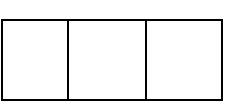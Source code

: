 <mxfile version="13.6.2" type="github">
  <diagram id="Yf6-JD-6mPCT7eiT00MC" name="Page-1">
    <mxGraphModel dx="230" dy="155" grid="1" gridSize="10" guides="1" tooltips="1" connect="1" arrows="1" fold="1" page="1" pageScale="1" pageWidth="827" pageHeight="1169" math="0" shadow="0">
      <root>
        <mxCell id="0" />
        <mxCell id="1" parent="0" />
        <mxCell id="DO-4hkAGwzYn5v-B-sHA-15" value="" style="group" vertex="1" connectable="0" parent="1">
          <mxGeometry x="180" y="300" width="110" height="50" as="geometry" />
        </mxCell>
        <mxCell id="DO-4hkAGwzYn5v-B-sHA-11" value="" style="rounded=0;whiteSpace=wrap;html=1;" vertex="1" parent="DO-4hkAGwzYn5v-B-sHA-15">
          <mxGeometry y="10" width="110" height="40" as="geometry" />
        </mxCell>
        <mxCell id="DO-4hkAGwzYn5v-B-sHA-12" value="" style="endArrow=none;html=1;exitX=0.25;exitY=1;exitDx=0;exitDy=0;" edge="1" parent="DO-4hkAGwzYn5v-B-sHA-15">
          <mxGeometry width="50" height="50" relative="1" as="geometry">
            <mxPoint x="33" y="50" as="sourcePoint" />
            <mxPoint x="33" y="10" as="targetPoint" />
          </mxGeometry>
        </mxCell>
        <mxCell id="DO-4hkAGwzYn5v-B-sHA-14" value="" style="endArrow=none;html=1;exitX=0.75;exitY=1;exitDx=0;exitDy=0;" edge="1" parent="DO-4hkAGwzYn5v-B-sHA-15">
          <mxGeometry width="50" height="50" relative="1" as="geometry">
            <mxPoint x="72" y="50" as="sourcePoint" />
            <mxPoint x="72" y="10" as="targetPoint" />
          </mxGeometry>
        </mxCell>
      </root>
    </mxGraphModel>
  </diagram>
</mxfile>
